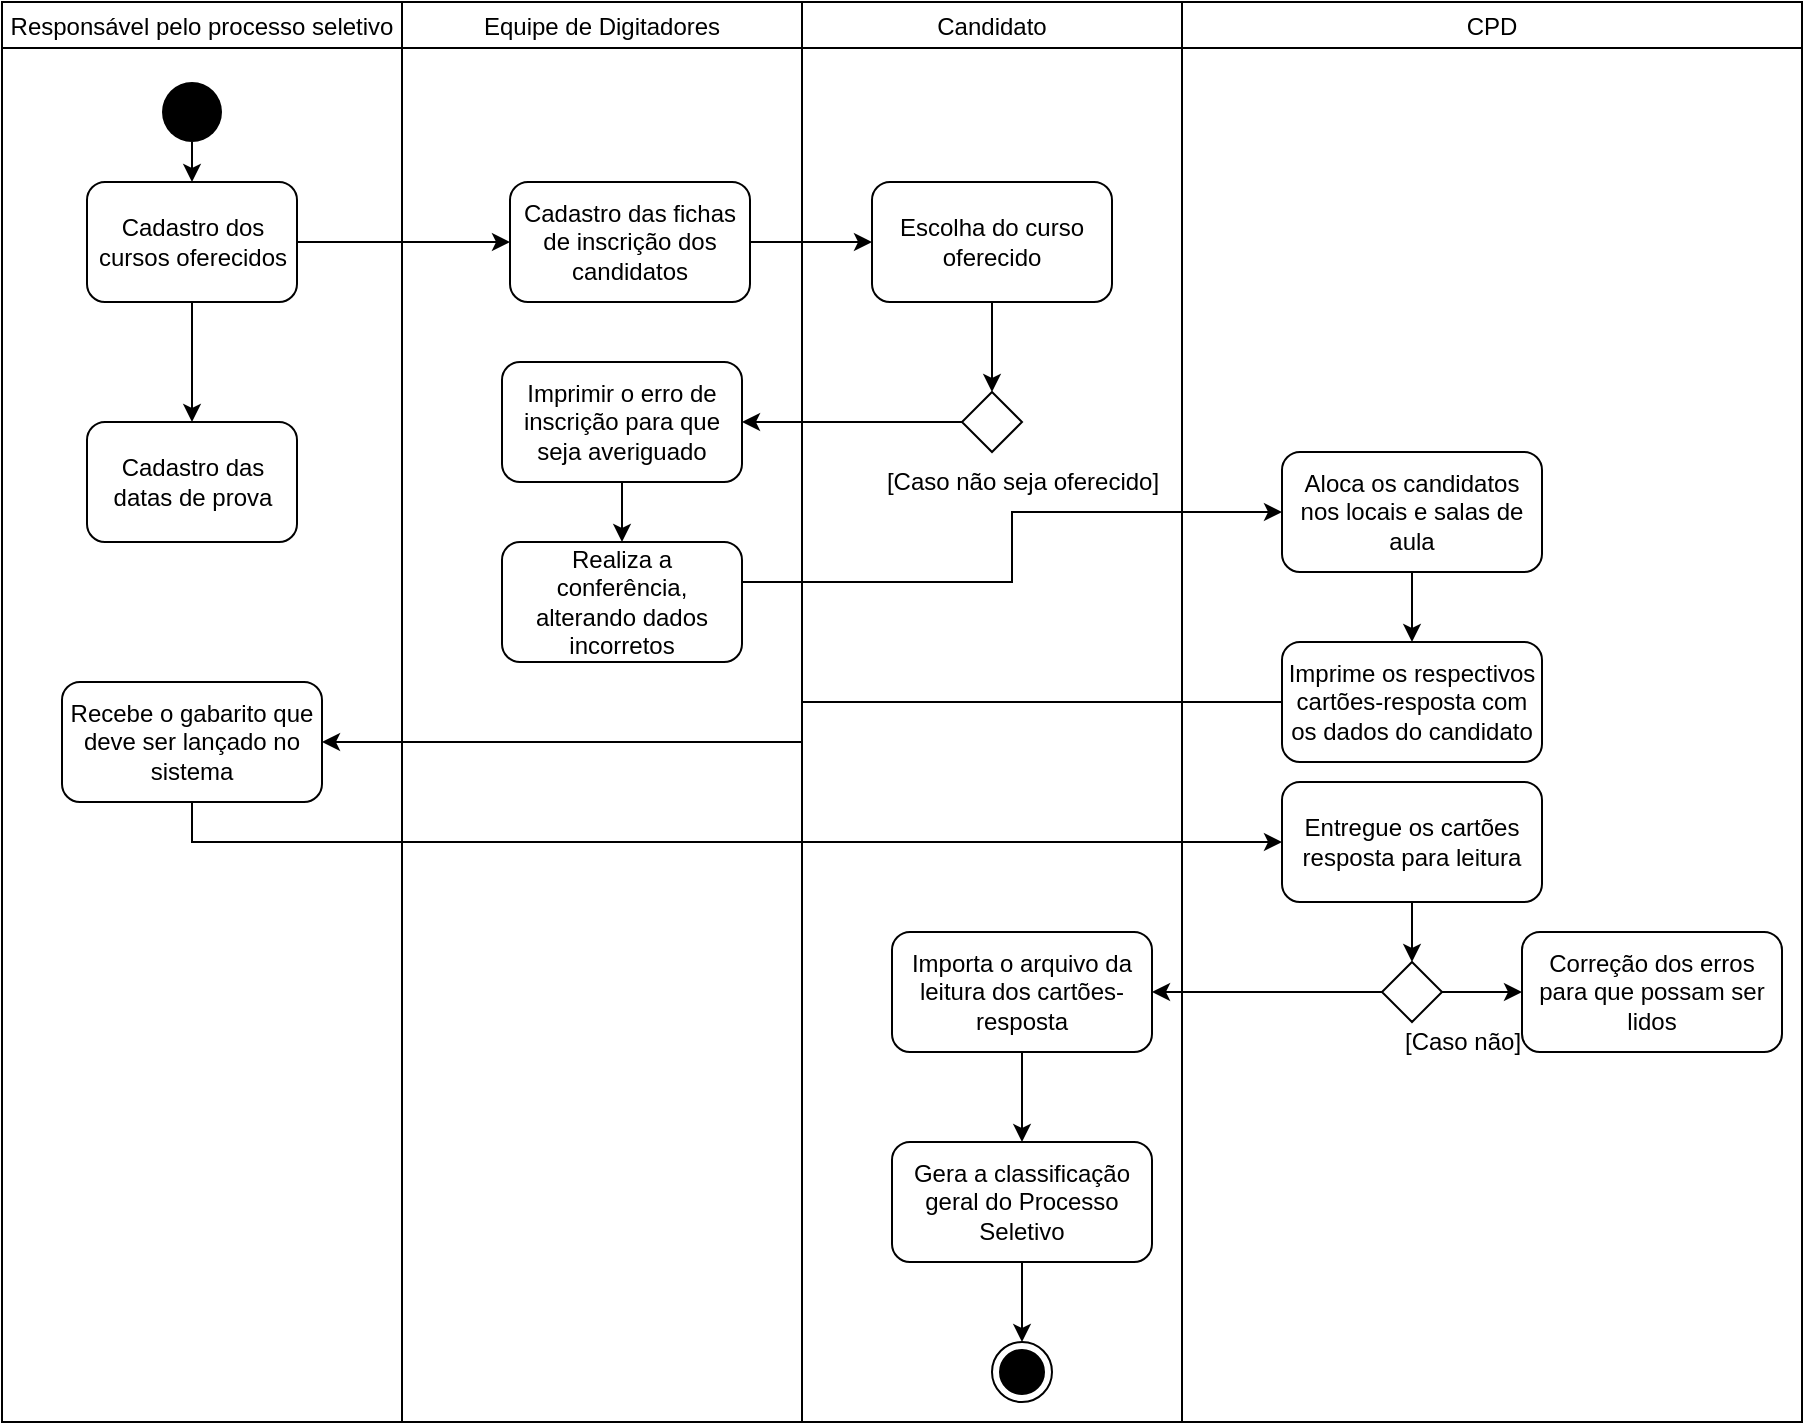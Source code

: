 <mxfile version="14.0.1" type="github">
  <diagram id="FRgDD6im-TBAndwe_46G" name="Página-1">
    <mxGraphModel dx="1008" dy="468" grid="1" gridSize="10" guides="1" tooltips="1" connect="1" arrows="1" fold="1" page="1" pageScale="1" pageWidth="827" pageHeight="1169" math="0" shadow="0">
      <root>
        <mxCell id="0" />
        <mxCell id="1" parent="0" />
        <mxCell id="potWYuQcWe-VAfWoS6mm-6" value="Equipe de Digitadores" style="swimlane;fontStyle=0" vertex="1" parent="1">
          <mxGeometry x="240" y="40" width="200" height="710" as="geometry" />
        </mxCell>
        <mxCell id="potWYuQcWe-VAfWoS6mm-17" value="Cadastro das fichas de inscrição dos candidatos" style="rounded=1;whiteSpace=wrap;html=1;" vertex="1" parent="potWYuQcWe-VAfWoS6mm-6">
          <mxGeometry x="54" y="90" width="120" height="60" as="geometry" />
        </mxCell>
        <mxCell id="potWYuQcWe-VAfWoS6mm-33" style="edgeStyle=orthogonalEdgeStyle;rounded=0;orthogonalLoop=1;jettySize=auto;html=1;" edge="1" parent="potWYuQcWe-VAfWoS6mm-6" source="potWYuQcWe-VAfWoS6mm-28" target="potWYuQcWe-VAfWoS6mm-32">
          <mxGeometry relative="1" as="geometry" />
        </mxCell>
        <mxCell id="potWYuQcWe-VAfWoS6mm-28" value="Imprimir o erro de inscrição para que seja averiguado" style="rounded=1;whiteSpace=wrap;html=1;" vertex="1" parent="potWYuQcWe-VAfWoS6mm-6">
          <mxGeometry x="50" y="180" width="120" height="60" as="geometry" />
        </mxCell>
        <mxCell id="potWYuQcWe-VAfWoS6mm-32" value="Realiza a conferência, alterando dados incorretos" style="rounded=1;whiteSpace=wrap;html=1;" vertex="1" parent="potWYuQcWe-VAfWoS6mm-6">
          <mxGeometry x="50" y="270" width="120" height="60" as="geometry" />
        </mxCell>
        <mxCell id="potWYuQcWe-VAfWoS6mm-5" value="Responsável pelo processo seletivo" style="swimlane;fontStyle=0" vertex="1" parent="1">
          <mxGeometry x="40" y="40" width="200" height="710" as="geometry" />
        </mxCell>
        <mxCell id="potWYuQcWe-VAfWoS6mm-11" style="edgeStyle=orthogonalEdgeStyle;rounded=0;orthogonalLoop=1;jettySize=auto;html=1;exitX=0.5;exitY=1;exitDx=0;exitDy=0;entryX=0.5;entryY=0;entryDx=0;entryDy=0;" edge="1" parent="potWYuQcWe-VAfWoS6mm-5" source="potWYuQcWe-VAfWoS6mm-9" target="potWYuQcWe-VAfWoS6mm-10">
          <mxGeometry relative="1" as="geometry" />
        </mxCell>
        <mxCell id="potWYuQcWe-VAfWoS6mm-9" value="" style="ellipse;fillColor=#000000;strokeColor=none;" vertex="1" parent="potWYuQcWe-VAfWoS6mm-5">
          <mxGeometry x="80" y="40" width="30" height="30" as="geometry" />
        </mxCell>
        <mxCell id="potWYuQcWe-VAfWoS6mm-25" style="edgeStyle=orthogonalEdgeStyle;rounded=0;orthogonalLoop=1;jettySize=auto;html=1;exitX=0.5;exitY=1;exitDx=0;exitDy=0;entryX=0.5;entryY=0;entryDx=0;entryDy=0;" edge="1" parent="potWYuQcWe-VAfWoS6mm-5" source="potWYuQcWe-VAfWoS6mm-10" target="potWYuQcWe-VAfWoS6mm-16">
          <mxGeometry relative="1" as="geometry" />
        </mxCell>
        <mxCell id="potWYuQcWe-VAfWoS6mm-10" value="&lt;div&gt;Cadastro dos cursos oferecidos&lt;br&gt;&lt;/div&gt;" style="rounded=1;whiteSpace=wrap;html=1;" vertex="1" parent="potWYuQcWe-VAfWoS6mm-5">
          <mxGeometry x="42.5" y="90" width="105" height="60" as="geometry" />
        </mxCell>
        <mxCell id="potWYuQcWe-VAfWoS6mm-16" value="&lt;div&gt;Cadastro das datas de prova&lt;br&gt;&lt;/div&gt;" style="rounded=1;whiteSpace=wrap;html=1;" vertex="1" parent="potWYuQcWe-VAfWoS6mm-5">
          <mxGeometry x="42.5" y="210" width="105" height="60" as="geometry" />
        </mxCell>
        <mxCell id="potWYuQcWe-VAfWoS6mm-43" value="Recebe o gabarito que deve ser lançado no sistema" style="rounded=1;whiteSpace=wrap;html=1;" vertex="1" parent="potWYuQcWe-VAfWoS6mm-5">
          <mxGeometry x="30" y="340" width="130" height="60" as="geometry" />
        </mxCell>
        <mxCell id="potWYuQcWe-VAfWoS6mm-8" value="CPD" style="swimlane;fontStyle=0" vertex="1" parent="1">
          <mxGeometry x="630" y="40" width="310" height="710" as="geometry" />
        </mxCell>
        <mxCell id="potWYuQcWe-VAfWoS6mm-42" style="edgeStyle=orthogonalEdgeStyle;rounded=0;orthogonalLoop=1;jettySize=auto;html=1;exitX=0.5;exitY=1;exitDx=0;exitDy=0;entryX=0.5;entryY=0;entryDx=0;entryDy=0;" edge="1" parent="potWYuQcWe-VAfWoS6mm-8" source="potWYuQcWe-VAfWoS6mm-39" target="potWYuQcWe-VAfWoS6mm-41">
          <mxGeometry relative="1" as="geometry" />
        </mxCell>
        <mxCell id="potWYuQcWe-VAfWoS6mm-39" value="Aloca os candidatos nos locais e salas de aula" style="rounded=1;whiteSpace=wrap;html=1;" vertex="1" parent="potWYuQcWe-VAfWoS6mm-8">
          <mxGeometry x="50" y="225" width="130" height="60" as="geometry" />
        </mxCell>
        <mxCell id="potWYuQcWe-VAfWoS6mm-41" value="Imprime os respectivos cartões-resposta com os dados do candidato" style="rounded=1;whiteSpace=wrap;html=1;" vertex="1" parent="potWYuQcWe-VAfWoS6mm-8">
          <mxGeometry x="50" y="320" width="130" height="60" as="geometry" />
        </mxCell>
        <mxCell id="potWYuQcWe-VAfWoS6mm-52" style="edgeStyle=orthogonalEdgeStyle;rounded=0;orthogonalLoop=1;jettySize=auto;html=1;entryX=0.5;entryY=0;entryDx=0;entryDy=0;" edge="1" parent="potWYuQcWe-VAfWoS6mm-8" source="potWYuQcWe-VAfWoS6mm-46" target="potWYuQcWe-VAfWoS6mm-51">
          <mxGeometry relative="1" as="geometry" />
        </mxCell>
        <mxCell id="potWYuQcWe-VAfWoS6mm-46" value="Entregue os cartões resposta para leitura" style="rounded=1;whiteSpace=wrap;html=1;" vertex="1" parent="potWYuQcWe-VAfWoS6mm-8">
          <mxGeometry x="50" y="390" width="130" height="60" as="geometry" />
        </mxCell>
        <mxCell id="potWYuQcWe-VAfWoS6mm-56" style="edgeStyle=orthogonalEdgeStyle;rounded=0;orthogonalLoop=1;jettySize=auto;html=1;exitX=1;exitY=0.5;exitDx=0;exitDy=0;entryX=0;entryY=0.5;entryDx=0;entryDy=0;" edge="1" parent="potWYuQcWe-VAfWoS6mm-8" source="potWYuQcWe-VAfWoS6mm-51" target="potWYuQcWe-VAfWoS6mm-53">
          <mxGeometry relative="1" as="geometry" />
        </mxCell>
        <mxCell id="potWYuQcWe-VAfWoS6mm-51" value="" style="rhombus;" vertex="1" parent="potWYuQcWe-VAfWoS6mm-8">
          <mxGeometry x="100" y="480" width="30" height="30" as="geometry" />
        </mxCell>
        <mxCell id="potWYuQcWe-VAfWoS6mm-53" value="Correção dos erros para que possam ser lidos" style="rounded=1;whiteSpace=wrap;html=1;" vertex="1" parent="potWYuQcWe-VAfWoS6mm-8">
          <mxGeometry x="170" y="465" width="130" height="60" as="geometry" />
        </mxCell>
        <mxCell id="potWYuQcWe-VAfWoS6mm-55" value="[Caso não]" style="text;html=1;align=center;verticalAlign=middle;resizable=0;points=[];autosize=1;" vertex="1" parent="potWYuQcWe-VAfWoS6mm-8">
          <mxGeometry x="100" y="510" width="80" height="20" as="geometry" />
        </mxCell>
        <mxCell id="potWYuQcWe-VAfWoS6mm-18" value="Candidato" style="swimlane;fontStyle=0" vertex="1" parent="1">
          <mxGeometry x="440" y="40" width="190" height="710" as="geometry" />
        </mxCell>
        <mxCell id="potWYuQcWe-VAfWoS6mm-21" style="edgeStyle=orthogonalEdgeStyle;rounded=0;orthogonalLoop=1;jettySize=auto;html=1;entryX=0.5;entryY=0;entryDx=0;entryDy=0;" edge="1" parent="potWYuQcWe-VAfWoS6mm-18" source="potWYuQcWe-VAfWoS6mm-19" target="potWYuQcWe-VAfWoS6mm-20">
          <mxGeometry relative="1" as="geometry" />
        </mxCell>
        <mxCell id="potWYuQcWe-VAfWoS6mm-19" value="Escolha do curso oferecido" style="rounded=1;whiteSpace=wrap;html=1;" vertex="1" parent="potWYuQcWe-VAfWoS6mm-18">
          <mxGeometry x="35" y="90" width="120" height="60" as="geometry" />
        </mxCell>
        <mxCell id="potWYuQcWe-VAfWoS6mm-20" value="" style="rhombus;" vertex="1" parent="potWYuQcWe-VAfWoS6mm-18">
          <mxGeometry x="80" y="195" width="30" height="30" as="geometry" />
        </mxCell>
        <mxCell id="potWYuQcWe-VAfWoS6mm-22" value="[Caso não seja oferecido]" style="text;html=1;align=center;verticalAlign=middle;resizable=0;points=[];autosize=1;" vertex="1" parent="potWYuQcWe-VAfWoS6mm-18">
          <mxGeometry x="35" y="230" width="150" height="20" as="geometry" />
        </mxCell>
        <mxCell id="potWYuQcWe-VAfWoS6mm-60" style="edgeStyle=orthogonalEdgeStyle;rounded=0;orthogonalLoop=1;jettySize=auto;html=1;exitX=0.5;exitY=1;exitDx=0;exitDy=0;entryX=0.5;entryY=0;entryDx=0;entryDy=0;" edge="1" parent="potWYuQcWe-VAfWoS6mm-18" source="potWYuQcWe-VAfWoS6mm-57" target="potWYuQcWe-VAfWoS6mm-59">
          <mxGeometry relative="1" as="geometry" />
        </mxCell>
        <mxCell id="potWYuQcWe-VAfWoS6mm-57" value="Importa o arquivo da leitura dos cartões-resposta" style="rounded=1;whiteSpace=wrap;html=1;" vertex="1" parent="potWYuQcWe-VAfWoS6mm-18">
          <mxGeometry x="45" y="465" width="130" height="60" as="geometry" />
        </mxCell>
        <mxCell id="potWYuQcWe-VAfWoS6mm-64" style="edgeStyle=orthogonalEdgeStyle;rounded=0;orthogonalLoop=1;jettySize=auto;html=1;exitX=0.5;exitY=1;exitDx=0;exitDy=0;entryX=0.5;entryY=0;entryDx=0;entryDy=0;" edge="1" parent="potWYuQcWe-VAfWoS6mm-18" source="potWYuQcWe-VAfWoS6mm-59" target="potWYuQcWe-VAfWoS6mm-61">
          <mxGeometry relative="1" as="geometry" />
        </mxCell>
        <mxCell id="potWYuQcWe-VAfWoS6mm-59" value="Gera a classificação geral do Processo Seletivo" style="rounded=1;whiteSpace=wrap;html=1;" vertex="1" parent="potWYuQcWe-VAfWoS6mm-18">
          <mxGeometry x="45" y="570" width="130" height="60" as="geometry" />
        </mxCell>
        <mxCell id="potWYuQcWe-VAfWoS6mm-61" value="" style="ellipse;html=1;shape=endState;fillColor=#000000;strokeColor=#000000;" vertex="1" parent="potWYuQcWe-VAfWoS6mm-18">
          <mxGeometry x="95" y="670" width="30" height="30" as="geometry" />
        </mxCell>
        <mxCell id="potWYuQcWe-VAfWoS6mm-26" style="edgeStyle=orthogonalEdgeStyle;rounded=0;orthogonalLoop=1;jettySize=auto;html=1;exitX=1;exitY=0.5;exitDx=0;exitDy=0;" edge="1" parent="1" source="potWYuQcWe-VAfWoS6mm-10" target="potWYuQcWe-VAfWoS6mm-17">
          <mxGeometry relative="1" as="geometry" />
        </mxCell>
        <mxCell id="potWYuQcWe-VAfWoS6mm-27" style="edgeStyle=orthogonalEdgeStyle;rounded=0;orthogonalLoop=1;jettySize=auto;html=1;exitX=1;exitY=0.5;exitDx=0;exitDy=0;entryX=0;entryY=0.5;entryDx=0;entryDy=0;" edge="1" parent="1" source="potWYuQcWe-VAfWoS6mm-17" target="potWYuQcWe-VAfWoS6mm-19">
          <mxGeometry relative="1" as="geometry" />
        </mxCell>
        <mxCell id="potWYuQcWe-VAfWoS6mm-40" style="edgeStyle=orthogonalEdgeStyle;rounded=0;orthogonalLoop=1;jettySize=auto;html=1;exitX=1;exitY=0.5;exitDx=0;exitDy=0;" edge="1" parent="1" source="potWYuQcWe-VAfWoS6mm-32" target="potWYuQcWe-VAfWoS6mm-39">
          <mxGeometry relative="1" as="geometry">
            <Array as="points">
              <mxPoint x="410" y="330" />
              <mxPoint x="545" y="330" />
              <mxPoint x="545" y="295" />
            </Array>
          </mxGeometry>
        </mxCell>
        <mxCell id="potWYuQcWe-VAfWoS6mm-44" style="edgeStyle=orthogonalEdgeStyle;rounded=0;orthogonalLoop=1;jettySize=auto;html=1;entryX=1;entryY=0.5;entryDx=0;entryDy=0;" edge="1" parent="1" source="potWYuQcWe-VAfWoS6mm-20" target="potWYuQcWe-VAfWoS6mm-28">
          <mxGeometry relative="1" as="geometry" />
        </mxCell>
        <mxCell id="potWYuQcWe-VAfWoS6mm-45" style="edgeStyle=orthogonalEdgeStyle;rounded=0;orthogonalLoop=1;jettySize=auto;html=1;" edge="1" parent="1" source="potWYuQcWe-VAfWoS6mm-41" target="potWYuQcWe-VAfWoS6mm-43">
          <mxGeometry relative="1" as="geometry" />
        </mxCell>
        <mxCell id="potWYuQcWe-VAfWoS6mm-50" style="edgeStyle=orthogonalEdgeStyle;rounded=0;orthogonalLoop=1;jettySize=auto;html=1;exitX=0.5;exitY=1;exitDx=0;exitDy=0;entryX=0;entryY=0.5;entryDx=0;entryDy=0;" edge="1" parent="1" source="potWYuQcWe-VAfWoS6mm-43" target="potWYuQcWe-VAfWoS6mm-46">
          <mxGeometry relative="1" as="geometry" />
        </mxCell>
        <mxCell id="potWYuQcWe-VAfWoS6mm-58" style="edgeStyle=orthogonalEdgeStyle;rounded=0;orthogonalLoop=1;jettySize=auto;html=1;entryX=1;entryY=0.5;entryDx=0;entryDy=0;" edge="1" parent="1" source="potWYuQcWe-VAfWoS6mm-51" target="potWYuQcWe-VAfWoS6mm-57">
          <mxGeometry relative="1" as="geometry" />
        </mxCell>
      </root>
    </mxGraphModel>
  </diagram>
</mxfile>
